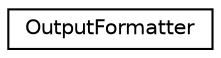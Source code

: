 digraph "Graphical Class Hierarchy"
{
 // INTERACTIVE_SVG=YES
  edge [fontname="Helvetica",fontsize="10",labelfontname="Helvetica",labelfontsize="10"];
  node [fontname="Helvetica",fontsize="10",shape=record];
  rankdir="LR";
  Node1 [label="OutputFormatter",height=0.2,width=0.4,color="black", fillcolor="white", style="filled",URL="$class_sabberworm_1_1_c_s_s_1_1_output_formatter.html"];
}
